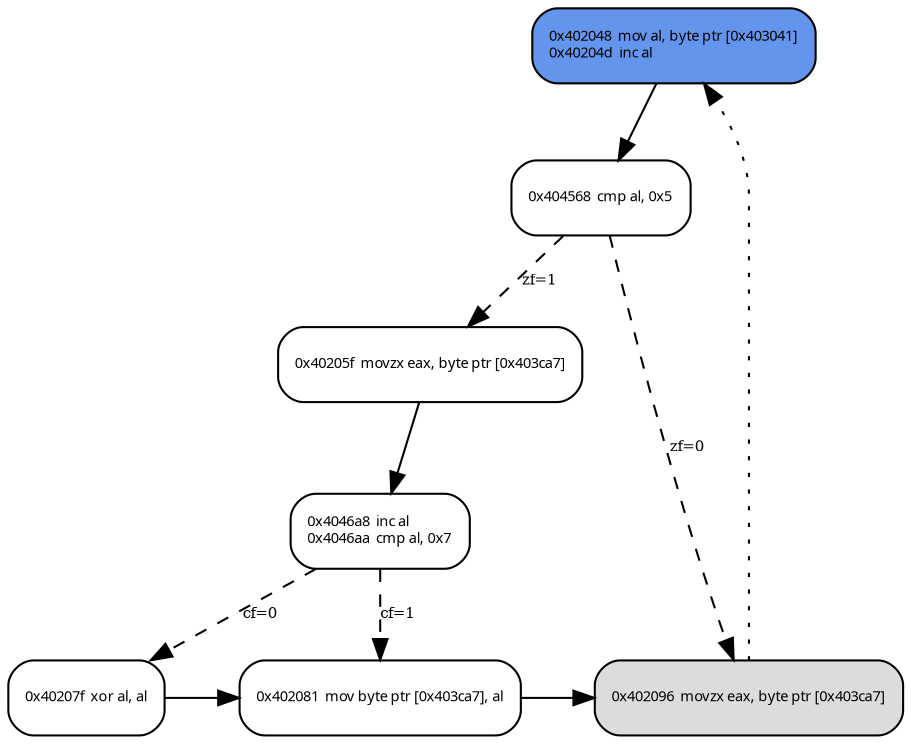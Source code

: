 digraph G {
  0 [
    fontname="Source Code Pro",
    fontsize=7, shape=box, style="rounded,filled", fillcolor=cornflowerblue,
    label="0x402048  mov al, byte ptr [0x403041]\l0x40204d  inc al\l"
  ];

  1 [
    fontname="Source Code Pro",
    fontsize=7, shape=box, style=rounded,
    label="0x404568  cmp al, 0x5\l"
  ];

  2 [
    fontname="Source Code Pro",
    fontsize=7, shape=box, style=rounded,
    label="0x40205f  movzx eax, byte ptr [0x403ca7]\l"
  ];

  3 [
    fontname="Source Code Pro",
    fontsize=7, shape=box, style=rounded,
    label="0x4046a8  inc al\l0x4046aa  cmp al, 0x7\l"
  ];

  4 [
    fontname="Source Code Pro",
    fontsize=7, shape=box, style=rounded,
    label="0x40207f  xor al, al\l"
  ];

  5 [
    fontname="Source Code Pro",
    fontsize=7, shape=box, style=rounded,
    label="0x402081  mov byte ptr [0x403ca7], al\l"
  ]

  6 [
    fontname="Source Code Pro",
    fontsize=7, shape=box, style="rounded,filled", fillcolor=gainsboro,
    label="0x402096  movzx eax, byte ptr [0x403ca7]\l"
  ]

  0 -> 1 [fontsize=7, label="", style="solid"];
  1 -> 2 [fontsize=7, label="zf=1", style="dashed"];
  1 -> 6 [fontsize=7, label="zf=0", style="dashed"];
  2 -> 3 [fontsize=7, label="", style="solid"];
  3 -> 4 [fontsize=7, label="cf=0", style="dashed"];
  3 -> 5 [fontsize=7, label="cf=1", style="dashed"];
  4 -> 5 [fontsize=7, label="", style="solid"];
  5 -> 6 [fontsize=7, label="", style="solid"];
  6 -> 0 [fontsize=7, label="", style="dotted"];

  { rank=same; 4; 5; 6 };
}
